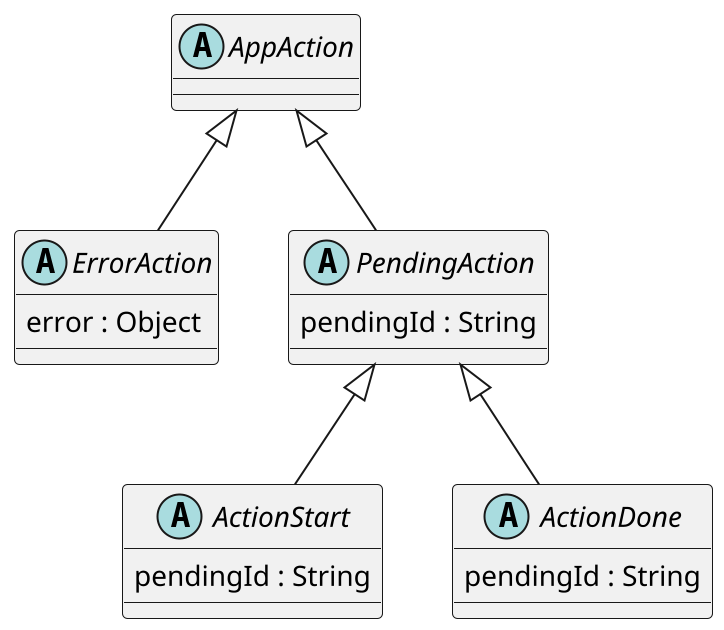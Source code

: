 @startuml app_action

scale 2

abstract AppAction

abstract ErrorAction {
    error : Object
}

abstract PendingAction {
    pendingId : String
}

abstract ActionStart {
    pendingId : String
}

abstract ActionDone {
    pendingId : String
}

AppAction <|-- ErrorAction
AppAction <|-- PendingAction
PendingAction <|-- ActionStart
PendingAction <|-- ActionDone

@enduml